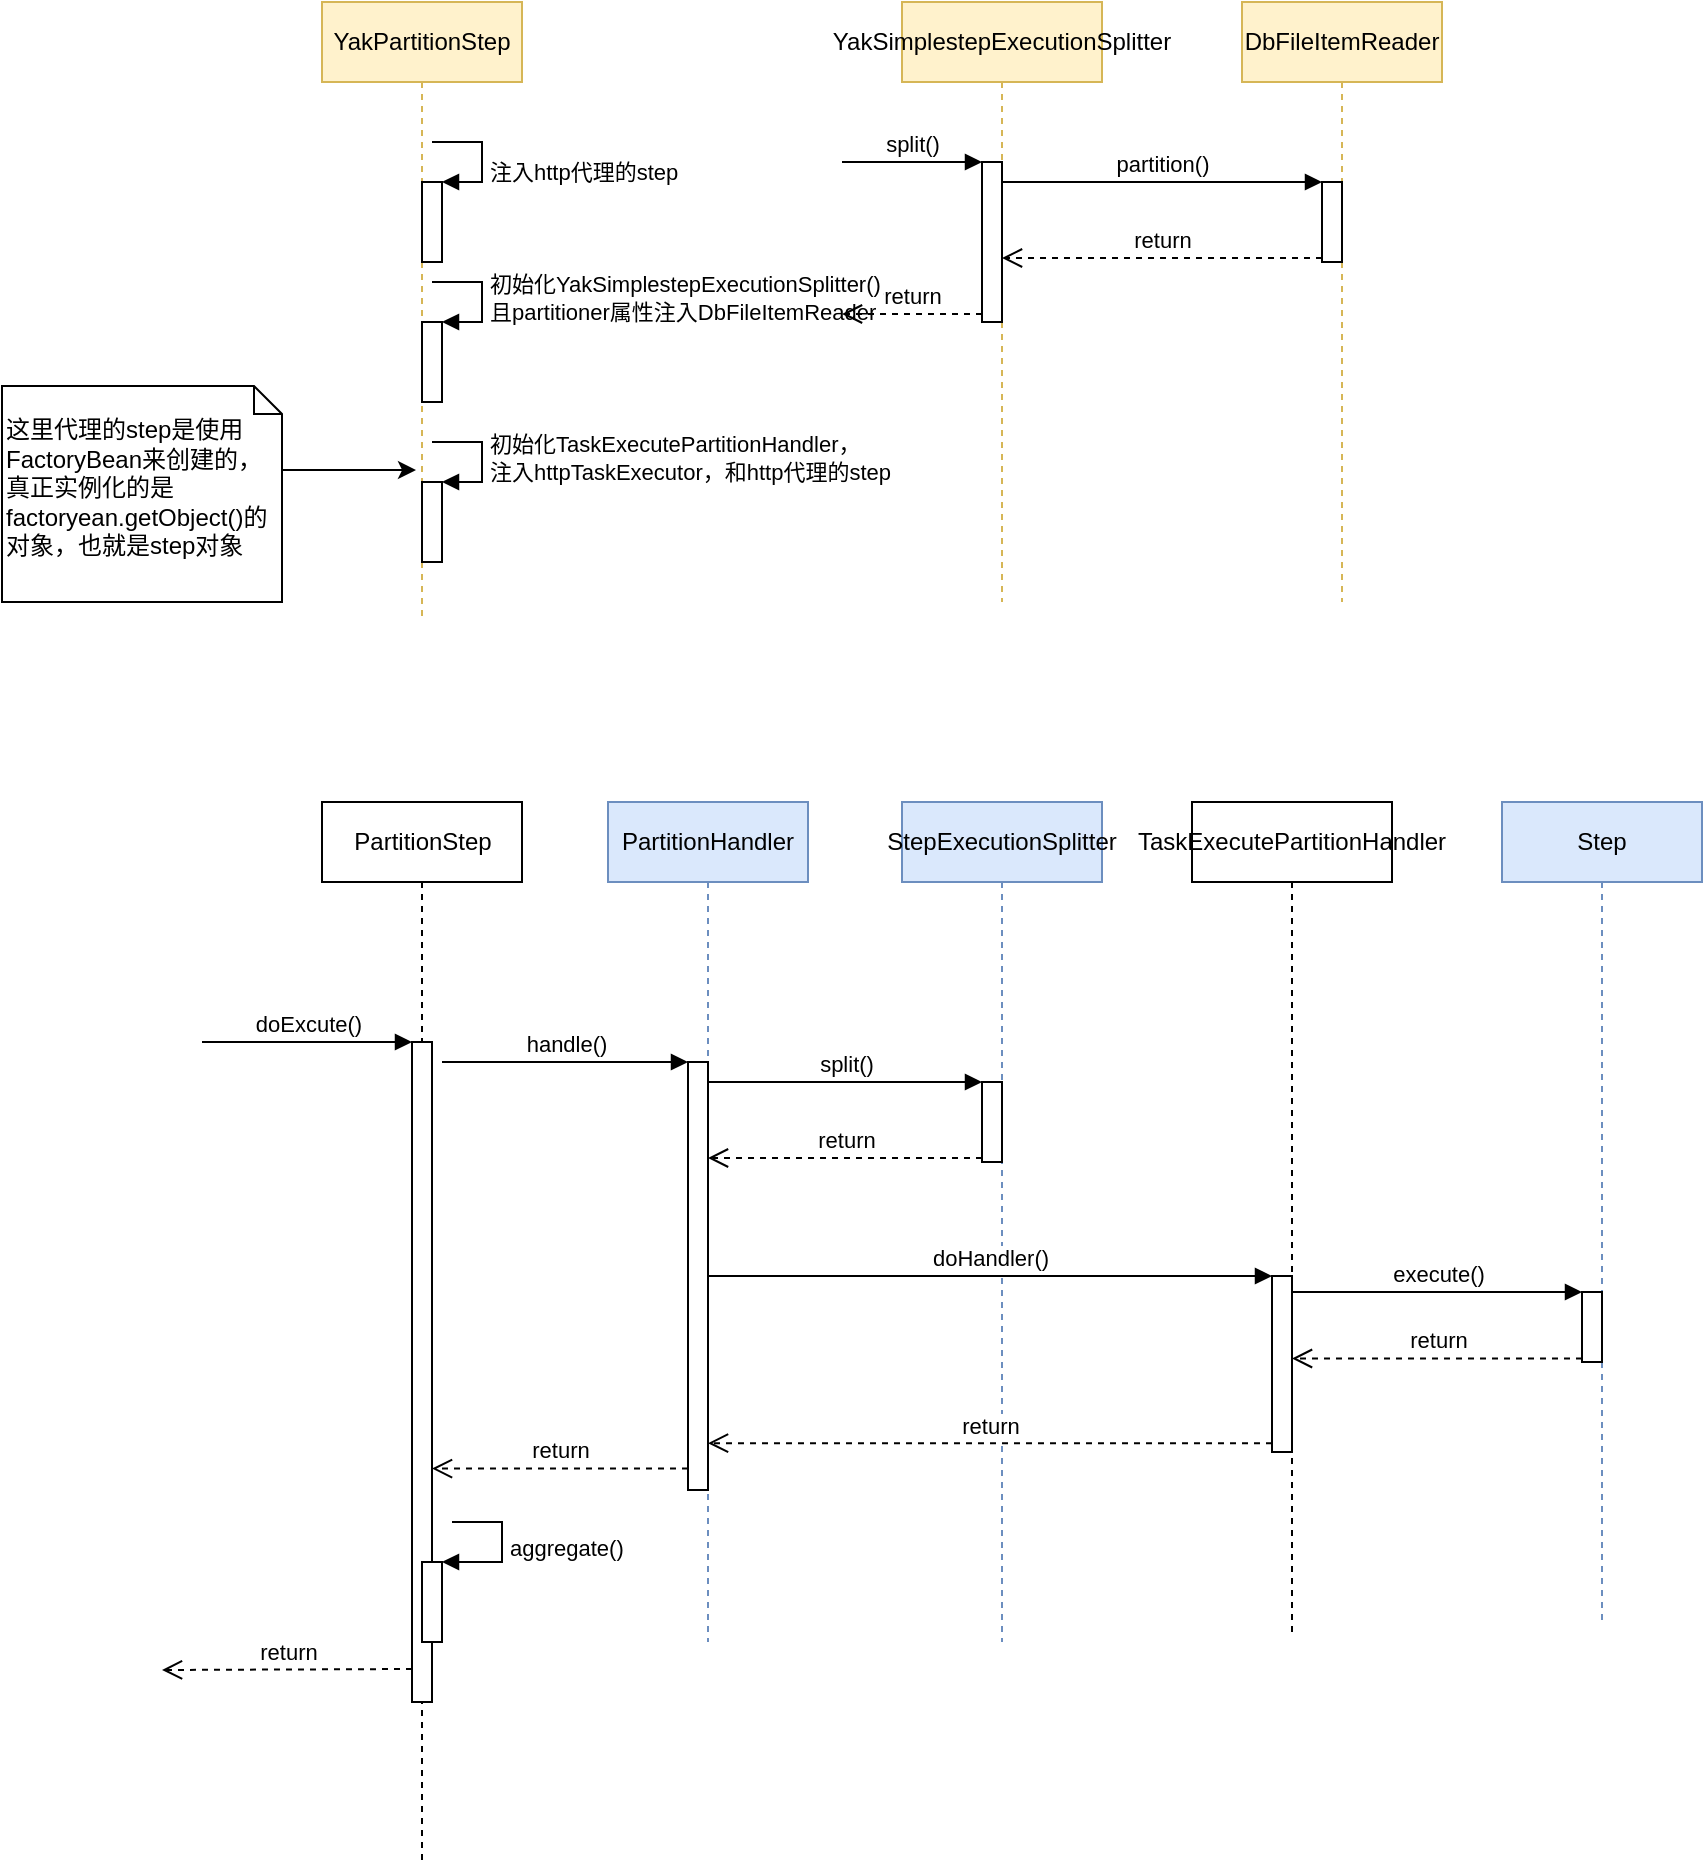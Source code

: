 <mxfile version="10.5.2" type="github"><diagram id="ylUeLNdrSpQdOFzQ51bp" name="batch-PartitionStep"><mxGraphModel dx="1041" dy="1866" grid="1" gridSize="10" guides="1" tooltips="1" connect="1" arrows="1" fold="1" page="1" pageScale="1" pageWidth="827" pageHeight="1169" math="0" shadow="0"><root><mxCell id="0"/><mxCell id="1" parent="0"/><mxCell id="XrwcKrybZTWYj--sa5Qm-3" value="&lt;div&gt;PartitionStep&lt;/div&gt;" style="html=1;points=[];perimeter=orthogonalPerimeter;shape=umlLifeline;participant=label;fontFamily=Helvetica;fontSize=12;fontColor=#000000;align=center;strokeColor=#000000;fillColor=#ffffff;recursiveResize=0;container=1;collapsible=0;" parent="1" vertex="1"><mxGeometry x="170" y="110" width="100" height="530" as="geometry"/></mxCell><mxCell id="XrwcKrybZTWYj--sa5Qm-11" value="" style="html=1;points=[];perimeter=orthogonalPerimeter;" parent="XrwcKrybZTWYj--sa5Qm-3" vertex="1"><mxGeometry x="45" y="120" width="10" height="330" as="geometry"/></mxCell><mxCell id="-YU2F0639E0cb6_3mxNs-47" value="" style="html=1;points=[];perimeter=orthogonalPerimeter;" vertex="1" parent="XrwcKrybZTWYj--sa5Qm-3"><mxGeometry x="50" y="380" width="10" height="40" as="geometry"/></mxCell><mxCell id="-YU2F0639E0cb6_3mxNs-48" value="aggregate()" style="edgeStyle=orthogonalEdgeStyle;html=1;align=left;spacingLeft=2;endArrow=block;rounded=0;entryX=1;entryY=0;" edge="1" target="-YU2F0639E0cb6_3mxNs-47" parent="XrwcKrybZTWYj--sa5Qm-3"><mxGeometry relative="1" as="geometry"><mxPoint x="65" y="360" as="sourcePoint"/><Array as="points"><mxPoint x="90" y="360"/></Array></mxGeometry></mxCell><mxCell id="XrwcKrybZTWYj--sa5Qm-4" value="&lt;div&gt;PartitionHandler&lt;/div&gt;" style="shape=umlLifeline;perimeter=lifelinePerimeter;whiteSpace=wrap;html=1;container=1;collapsible=0;recursiveResize=0;outlineConnect=0;fillColor=#dae8fc;strokeColor=#6c8ebf;" parent="1" vertex="1"><mxGeometry x="313" y="110" width="100" height="420" as="geometry"/></mxCell><mxCell id="-YU2F0639E0cb6_3mxNs-1" value="" style="html=1;points=[];perimeter=orthogonalPerimeter;" vertex="1" parent="XrwcKrybZTWYj--sa5Qm-4"><mxGeometry x="40" y="130" width="10" height="214" as="geometry"/></mxCell><mxCell id="-YU2F0639E0cb6_3mxNs-4" value="StepExecutionSplitter" style="shape=umlLifeline;perimeter=lifelinePerimeter;whiteSpace=wrap;html=1;container=1;collapsible=0;recursiveResize=0;outlineConnect=0;fillColor=#dae8fc;strokeColor=#6c8ebf;" vertex="1" parent="1"><mxGeometry x="460" y="110" width="100" height="420" as="geometry"/></mxCell><mxCell id="-YU2F0639E0cb6_3mxNs-5" value="" style="html=1;points=[];perimeter=orthogonalPerimeter;" vertex="1" parent="-YU2F0639E0cb6_3mxNs-4"><mxGeometry x="40" y="140" width="10" height="40" as="geometry"/></mxCell><mxCell id="-YU2F0639E0cb6_3mxNs-6" value="split()" style="html=1;verticalAlign=bottom;endArrow=block;entryX=0;entryY=0;" edge="1" target="-YU2F0639E0cb6_3mxNs-5" parent="1" source="XrwcKrybZTWYj--sa5Qm-4"><mxGeometry relative="1" as="geometry"><mxPoint x="460" y="250" as="sourcePoint"/></mxGeometry></mxCell><mxCell id="-YU2F0639E0cb6_3mxNs-2" value="handle()" style="html=1;verticalAlign=bottom;endArrow=block;entryX=0;entryY=0;" edge="1" target="-YU2F0639E0cb6_3mxNs-1" parent="1"><mxGeometry relative="1" as="geometry"><mxPoint x="230" y="240" as="sourcePoint"/></mxGeometry></mxCell><mxCell id="-YU2F0639E0cb6_3mxNs-7" value="return" style="html=1;verticalAlign=bottom;endArrow=open;dashed=1;endSize=8;exitX=0;exitY=0.95;" edge="1" source="-YU2F0639E0cb6_3mxNs-5" parent="1" target="XrwcKrybZTWYj--sa5Qm-4"><mxGeometry relative="1" as="geometry"><mxPoint x="440" y="326" as="targetPoint"/></mxGeometry></mxCell><mxCell id="-YU2F0639E0cb6_3mxNs-3" value="return" style="html=1;verticalAlign=bottom;endArrow=open;dashed=1;endSize=8;exitX=0;exitY=0.95;" edge="1" source="-YU2F0639E0cb6_3mxNs-1" parent="1" target="XrwcKrybZTWYj--sa5Qm-11"><mxGeometry relative="1" as="geometry"><mxPoint x="290" y="316" as="targetPoint"/></mxGeometry></mxCell><mxCell id="-YU2F0639E0cb6_3mxNs-8" value="&lt;div&gt;TaskExecutePartitionHandler&lt;/div&gt;" style="shape=umlLifeline;perimeter=lifelinePerimeter;whiteSpace=wrap;html=1;container=1;collapsible=0;recursiveResize=0;outlineConnect=0;" vertex="1" parent="1"><mxGeometry x="605" y="110" width="100" height="418" as="geometry"/></mxCell><mxCell id="-YU2F0639E0cb6_3mxNs-16" value="" style="html=1;points=[];perimeter=orthogonalPerimeter;" vertex="1" parent="-YU2F0639E0cb6_3mxNs-8"><mxGeometry x="40" y="237" width="10" height="88" as="geometry"/></mxCell><mxCell id="-YU2F0639E0cb6_3mxNs-17" value="doHandler()" style="html=1;verticalAlign=bottom;endArrow=block;entryX=0;entryY=0;" edge="1" target="-YU2F0639E0cb6_3mxNs-16" parent="1" source="XrwcKrybZTWYj--sa5Qm-4"><mxGeometry relative="1" as="geometry"><mxPoint x="570" y="348" as="sourcePoint"/></mxGeometry></mxCell><mxCell id="-YU2F0639E0cb6_3mxNs-18" value="return" style="html=1;verticalAlign=bottom;endArrow=open;dashed=1;endSize=8;exitX=0;exitY=0.95;" edge="1" source="-YU2F0639E0cb6_3mxNs-16" parent="1" target="XrwcKrybZTWYj--sa5Qm-4"><mxGeometry relative="1" as="geometry"><mxPoint x="570" y="424" as="targetPoint"/></mxGeometry></mxCell><mxCell id="-YU2F0639E0cb6_3mxNs-22" value="Step" style="shape=umlLifeline;perimeter=lifelinePerimeter;whiteSpace=wrap;html=1;container=1;collapsible=0;recursiveResize=0;outlineConnect=0;fillColor=#dae8fc;strokeColor=#6c8ebf;" vertex="1" parent="1"><mxGeometry x="760" y="110" width="100" height="410" as="geometry"/></mxCell><mxCell id="-YU2F0639E0cb6_3mxNs-23" value="" style="html=1;points=[];perimeter=orthogonalPerimeter;" vertex="1" parent="-YU2F0639E0cb6_3mxNs-22"><mxGeometry x="40" y="245" width="10" height="35" as="geometry"/></mxCell><mxCell id="-YU2F0639E0cb6_3mxNs-25" value="return" style="html=1;verticalAlign=bottom;endArrow=open;dashed=1;endSize=8;exitX=0;exitY=0.95;" edge="1" source="-YU2F0639E0cb6_3mxNs-23" parent="1" target="-YU2F0639E0cb6_3mxNs-8"><mxGeometry relative="1" as="geometry"><mxPoint x="730" y="431" as="targetPoint"/></mxGeometry></mxCell><mxCell id="-YU2F0639E0cb6_3mxNs-24" value="execute()" style="html=1;verticalAlign=bottom;endArrow=block;entryX=0;entryY=0;" edge="1" target="-YU2F0639E0cb6_3mxNs-23" parent="1" source="-YU2F0639E0cb6_3mxNs-8"><mxGeometry relative="1" as="geometry"><mxPoint x="730" y="355" as="sourcePoint"/></mxGeometry></mxCell><mxCell id="-YU2F0639E0cb6_3mxNs-26" value="YakPartitionStep" style="shape=umlLifeline;perimeter=lifelinePerimeter;whiteSpace=wrap;html=1;container=1;collapsible=0;recursiveResize=0;outlineConnect=0;fillColor=#fff2cc;strokeColor=#d6b656;" vertex="1" parent="1"><mxGeometry x="170" y="-290" width="100" height="310" as="geometry"/></mxCell><mxCell id="-YU2F0639E0cb6_3mxNs-27" value="" style="html=1;points=[];perimeter=orthogonalPerimeter;" vertex="1" parent="-YU2F0639E0cb6_3mxNs-26"><mxGeometry x="50" y="90" width="10" height="40" as="geometry"/></mxCell><mxCell id="-YU2F0639E0cb6_3mxNs-28" value="&lt;br&gt;注入http代理的step" style="edgeStyle=orthogonalEdgeStyle;html=1;align=left;spacingLeft=2;endArrow=block;rounded=0;entryX=1;entryY=0;" edge="1" target="-YU2F0639E0cb6_3mxNs-27" parent="-YU2F0639E0cb6_3mxNs-26"><mxGeometry relative="1" as="geometry"><mxPoint x="55" y="70" as="sourcePoint"/><Array as="points"><mxPoint x="80" y="70"/></Array></mxGeometry></mxCell><mxCell id="-YU2F0639E0cb6_3mxNs-29" value="" style="html=1;points=[];perimeter=orthogonalPerimeter;" vertex="1" parent="-YU2F0639E0cb6_3mxNs-26"><mxGeometry x="50" y="160" width="10" height="40" as="geometry"/></mxCell><mxCell id="-YU2F0639E0cb6_3mxNs-30" value="&lt;div&gt;初始化YakSimplestepExecutionSplitter()，&lt;/div&gt;&lt;div&gt;且partitioner属性注入DbFileItemReader&lt;/div&gt;" style="edgeStyle=orthogonalEdgeStyle;html=1;align=left;spacingLeft=2;endArrow=block;rounded=0;entryX=1;entryY=0;" edge="1" target="-YU2F0639E0cb6_3mxNs-29" parent="-YU2F0639E0cb6_3mxNs-26"><mxGeometry relative="1" as="geometry"><mxPoint x="55" y="140" as="sourcePoint"/><Array as="points"><mxPoint x="80" y="140"/></Array></mxGeometry></mxCell><mxCell id="-YU2F0639E0cb6_3mxNs-31" value="" style="html=1;points=[];perimeter=orthogonalPerimeter;" vertex="1" parent="-YU2F0639E0cb6_3mxNs-26"><mxGeometry x="50" y="240" width="10" height="40" as="geometry"/></mxCell><mxCell id="-YU2F0639E0cb6_3mxNs-32" value="&lt;div&gt;初始化TaskExecutePartitionHandler，&lt;/div&gt;&lt;div&gt;注入httpTaskExecutor，和http代理的step&lt;/div&gt;" style="edgeStyle=orthogonalEdgeStyle;html=1;align=left;spacingLeft=2;endArrow=block;rounded=0;entryX=1;entryY=0;" edge="1" target="-YU2F0639E0cb6_3mxNs-31" parent="-YU2F0639E0cb6_3mxNs-26"><mxGeometry relative="1" as="geometry"><mxPoint x="55" y="220" as="sourcePoint"/><Array as="points"><mxPoint x="80" y="220"/></Array></mxGeometry></mxCell><mxCell id="XrwcKrybZTWYj--sa5Qm-12" value="doExcute()" style="html=1;verticalAlign=bottom;endArrow=block;entryX=0;entryY=0;" parent="1" target="XrwcKrybZTWYj--sa5Qm-11" edge="1"><mxGeometry relative="1" as="geometry"><mxPoint x="110" y="230" as="sourcePoint"/></mxGeometry></mxCell><mxCell id="XrwcKrybZTWYj--sa5Qm-13" value="return" style="html=1;verticalAlign=bottom;endArrow=open;dashed=1;endSize=8;exitX=0;exitY=0.95;" parent="1" source="XrwcKrybZTWYj--sa5Qm-11" edge="1"><mxGeometry relative="1" as="geometry"><mxPoint x="90" y="544" as="targetPoint"/></mxGeometry></mxCell><mxCell id="-YU2F0639E0cb6_3mxNs-34" value="YakSimplestepExecutionSplitter" style="shape=umlLifeline;perimeter=lifelinePerimeter;whiteSpace=wrap;html=1;container=1;collapsible=0;recursiveResize=0;outlineConnect=0;fillColor=#fff2cc;strokeColor=#d6b656;" vertex="1" parent="1"><mxGeometry x="460" y="-290" width="100" height="300" as="geometry"/></mxCell><mxCell id="-YU2F0639E0cb6_3mxNs-35" value="" style="html=1;points=[];perimeter=orthogonalPerimeter;" vertex="1" parent="-YU2F0639E0cb6_3mxNs-34"><mxGeometry x="40" y="80" width="10" height="80" as="geometry"/></mxCell><mxCell id="-YU2F0639E0cb6_3mxNs-36" value="split()" style="html=1;verticalAlign=bottom;endArrow=block;entryX=0;entryY=0;" edge="1" target="-YU2F0639E0cb6_3mxNs-35" parent="-YU2F0639E0cb6_3mxNs-34"><mxGeometry relative="1" as="geometry"><mxPoint x="-30" y="80" as="sourcePoint"/></mxGeometry></mxCell><mxCell id="-YU2F0639E0cb6_3mxNs-37" value="return" style="html=1;verticalAlign=bottom;endArrow=open;dashed=1;endSize=8;exitX=0;exitY=0.95;" edge="1" source="-YU2F0639E0cb6_3mxNs-35" parent="-YU2F0639E0cb6_3mxNs-34"><mxGeometry relative="1" as="geometry"><mxPoint x="-30" y="156" as="targetPoint"/></mxGeometry></mxCell><mxCell id="-YU2F0639E0cb6_3mxNs-38" value="DbFileItemReader" style="shape=umlLifeline;perimeter=lifelinePerimeter;whiteSpace=wrap;html=1;container=1;collapsible=0;recursiveResize=0;outlineConnect=0;fillColor=#fff2cc;strokeColor=#d6b656;" vertex="1" parent="1"><mxGeometry x="630" y="-290" width="100" height="300" as="geometry"/></mxCell><mxCell id="-YU2F0639E0cb6_3mxNs-43" value="" style="html=1;points=[];perimeter=orthogonalPerimeter;" vertex="1" parent="-YU2F0639E0cb6_3mxNs-38"><mxGeometry x="40" y="90" width="10" height="40" as="geometry"/></mxCell><mxCell id="-YU2F0639E0cb6_3mxNs-44" value="partition()" style="html=1;verticalAlign=bottom;endArrow=block;entryX=0;entryY=0;" edge="1" target="-YU2F0639E0cb6_3mxNs-43" parent="1" source="-YU2F0639E0cb6_3mxNs-35"><mxGeometry relative="1" as="geometry"><mxPoint x="600" y="-200" as="sourcePoint"/></mxGeometry></mxCell><mxCell id="-YU2F0639E0cb6_3mxNs-45" value="return" style="html=1;verticalAlign=bottom;endArrow=open;dashed=1;endSize=8;exitX=0;exitY=0.95;" edge="1" source="-YU2F0639E0cb6_3mxNs-43" parent="1" target="-YU2F0639E0cb6_3mxNs-34"><mxGeometry relative="1" as="geometry"><mxPoint x="600" y="-124" as="targetPoint"/></mxGeometry></mxCell><mxCell id="-YU2F0639E0cb6_3mxNs-50" style="edgeStyle=orthogonalEdgeStyle;rounded=0;orthogonalLoop=1;jettySize=auto;html=1;exitX=0;exitY=0;exitDx=100;exitDy=42;exitPerimeter=0;entryX=0.47;entryY=0.755;entryDx=0;entryDy=0;entryPerimeter=0;" edge="1" parent="1" source="-YU2F0639E0cb6_3mxNs-49" target="-YU2F0639E0cb6_3mxNs-26"><mxGeometry relative="1" as="geometry"><mxPoint x="260" y="-30" as="targetPoint"/></mxGeometry></mxCell><mxCell id="-YU2F0639E0cb6_3mxNs-49" value="&lt;br&gt;这里代理的step是使用FactoryBean来创建的，真正实例化的是factoryean.getObject()的对象，也就是step对象" style="shape=note;whiteSpace=wrap;html=1;size=14;verticalAlign=top;align=left;spacingTop=-6;" vertex="1" parent="1"><mxGeometry x="10" y="-98" width="140" height="108" as="geometry"/></mxCell></root></mxGraphModel></diagram></mxfile>
